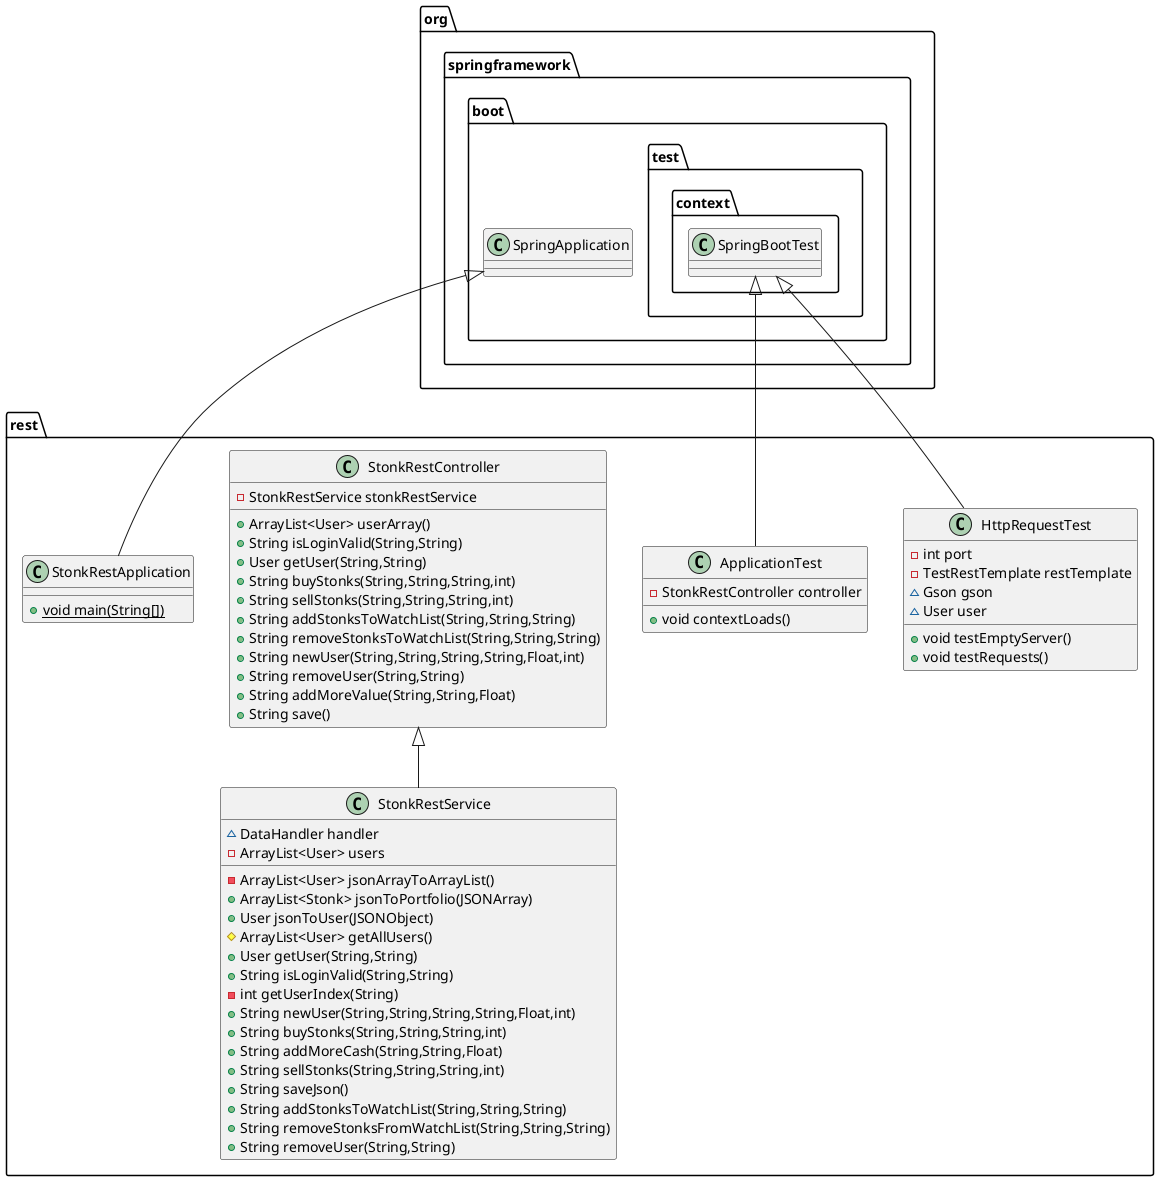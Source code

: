 @startuml classRest
class rest.HttpRequestTest {
- int port
- TestRestTemplate restTemplate
~ Gson gson
~ User user
+ void testEmptyServer()
+ void testRequests()
}

class rest.ApplicationTest {
- StonkRestController controller
+ void contextLoads()
}
class rest.StonkRestService {
~ DataHandler handler
- ArrayList<User> users
- ArrayList<User> jsonArrayToArrayList()
+ ArrayList<Stonk> jsonToPortfolio(JSONArray)
+ User jsonToUser(JSONObject)
# ArrayList<User> getAllUsers()
+ User getUser(String,String)
+ String isLoginValid(String,String)
- int getUserIndex(String)
+ String newUser(String,String,String,String,Float,int)
+ String buyStonks(String,String,String,int)
+ String addMoreCash(String,String,Float)
+ String sellStonks(String,String,String,int)
+ String saveJson()
+ String addStonksToWatchList(String,String,String)
+ String removeStonksFromWatchList(String,String,String)
+ String removeUser(String,String)
}
class rest.StonkRestController {
- StonkRestService stonkRestService
+ ArrayList<User> userArray()
+ String isLoginValid(String,String)
+ User getUser(String,String)
+ String buyStonks(String,String,String,int)
+ String sellStonks(String,String,String,int)
+ String addStonksToWatchList(String,String,String)
+ String removeStonksToWatchList(String,String,String)
+ String newUser(String,String,String,String,Float,int)
+ String removeUser(String,String)
+ String addMoreValue(String,String,Float)
+ String save()
}
class rest.StonkRestApplication {
+ {static} void main(String[])
}
rest.StonkRestController <|-- rest.StonkRestService
org.springframework.boot.test.context.SpringBootTest  <|-- rest.HttpRequestTest
org.springframework.boot.test.context.SpringBootTest  <|-- rest.ApplicationTest
org.springframework.boot.SpringApplication <|-- rest.StonkRestApplication

@enduml